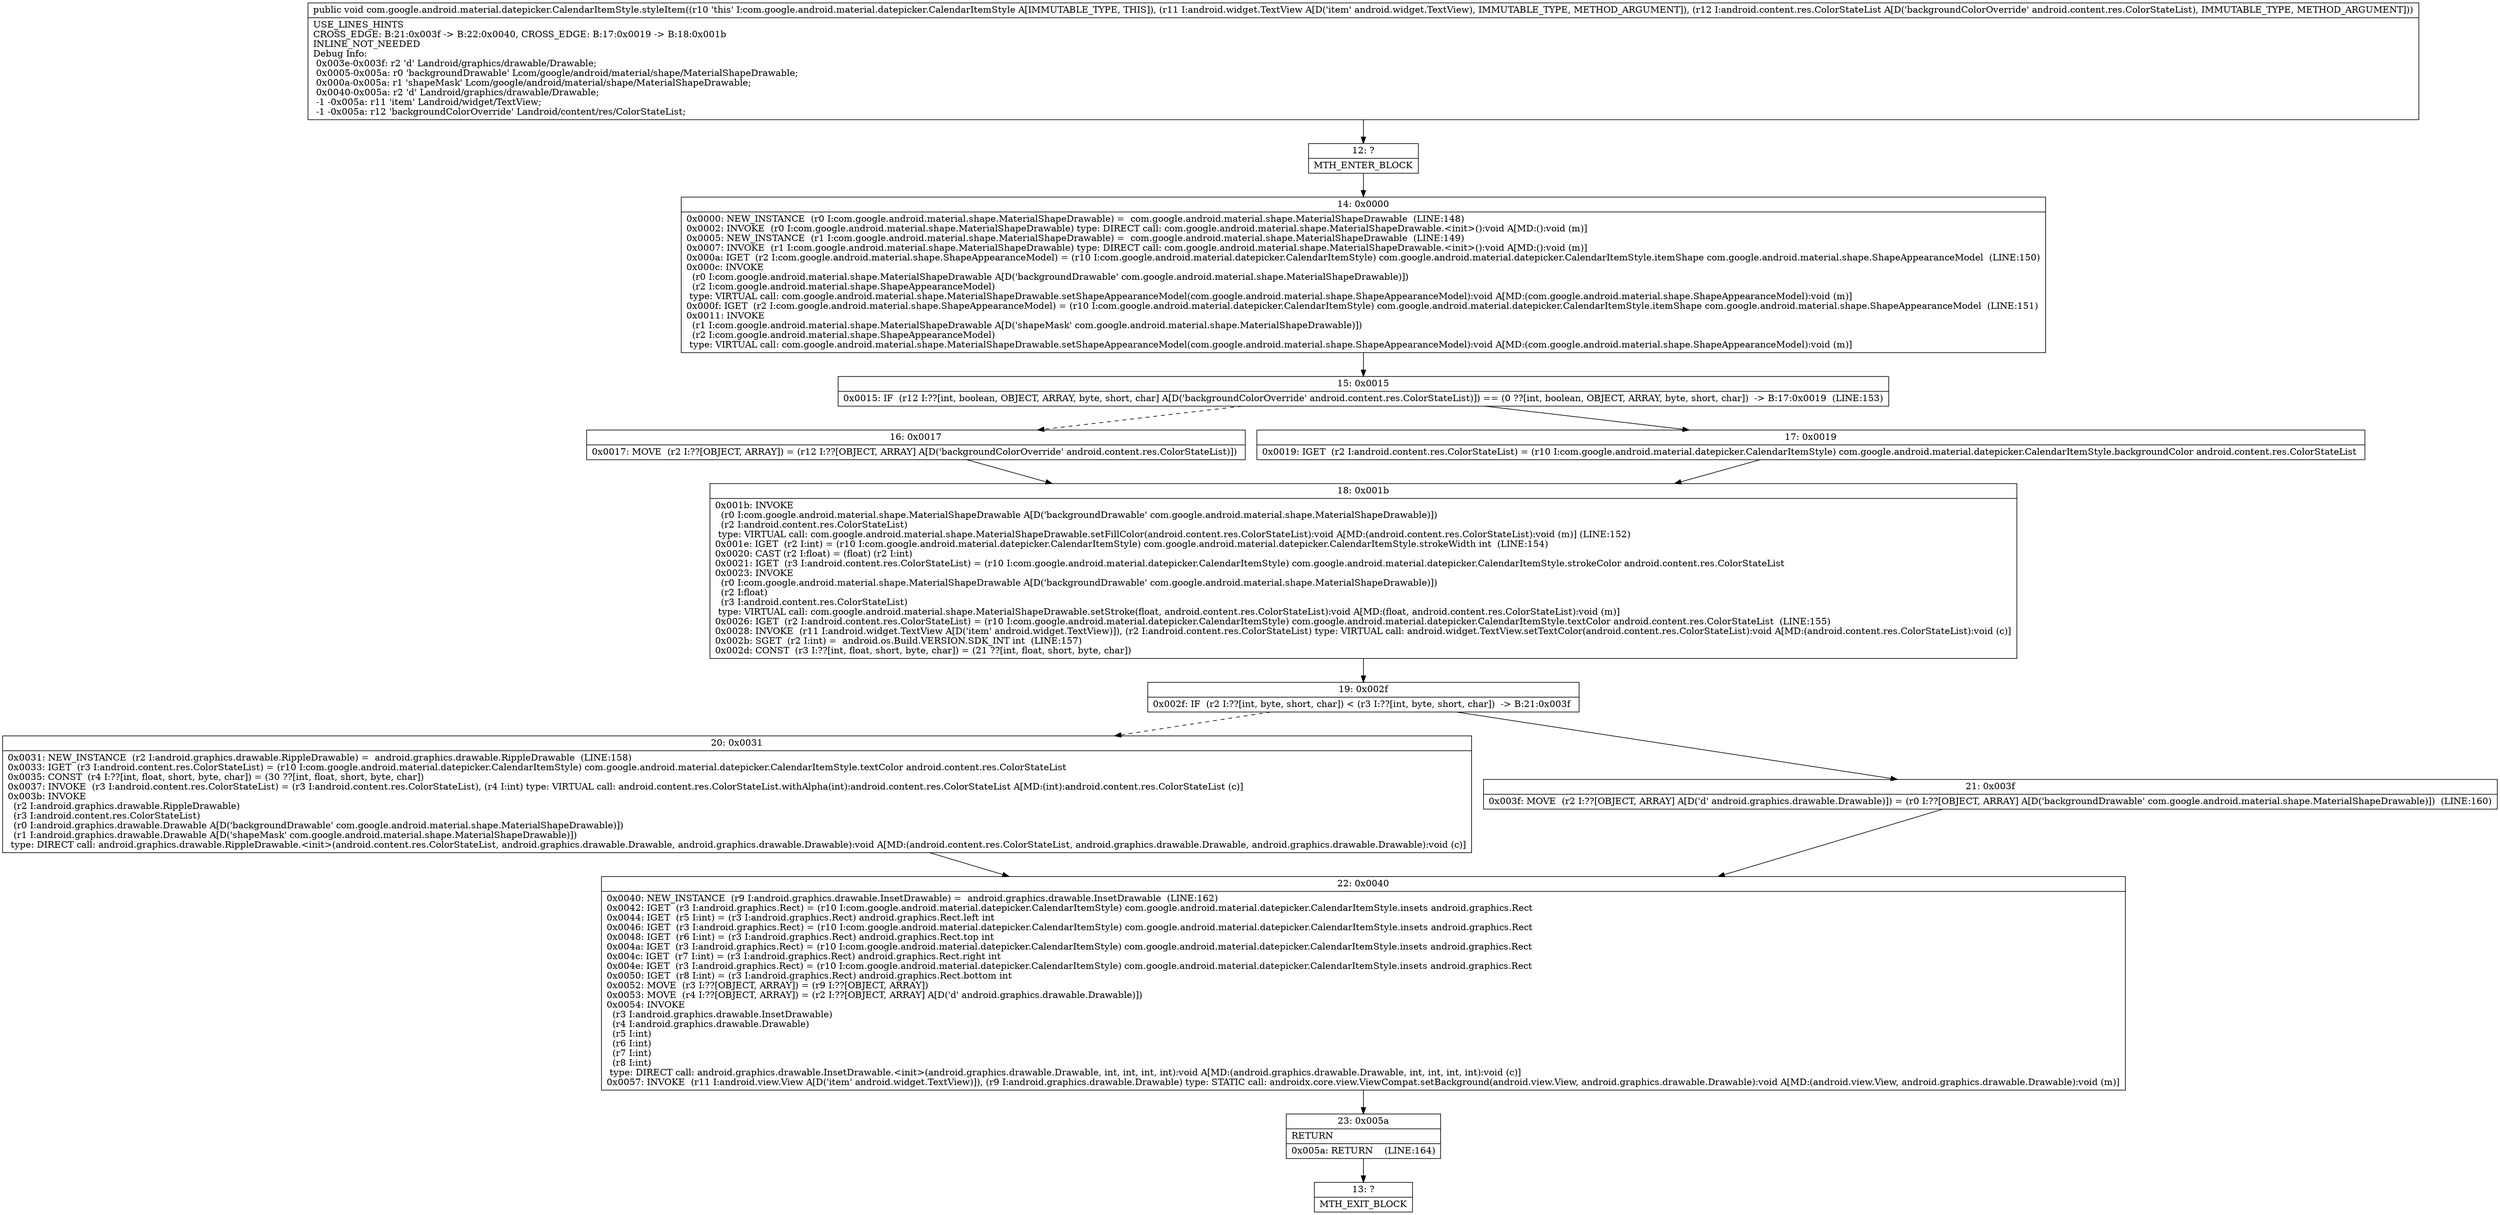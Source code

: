 digraph "CFG forcom.google.android.material.datepicker.CalendarItemStyle.styleItem(Landroid\/widget\/TextView;Landroid\/content\/res\/ColorStateList;)V" {
Node_12 [shape=record,label="{12\:\ ?|MTH_ENTER_BLOCK\l}"];
Node_14 [shape=record,label="{14\:\ 0x0000|0x0000: NEW_INSTANCE  (r0 I:com.google.android.material.shape.MaterialShapeDrawable) =  com.google.android.material.shape.MaterialShapeDrawable  (LINE:148)\l0x0002: INVOKE  (r0 I:com.google.android.material.shape.MaterialShapeDrawable) type: DIRECT call: com.google.android.material.shape.MaterialShapeDrawable.\<init\>():void A[MD:():void (m)]\l0x0005: NEW_INSTANCE  (r1 I:com.google.android.material.shape.MaterialShapeDrawable) =  com.google.android.material.shape.MaterialShapeDrawable  (LINE:149)\l0x0007: INVOKE  (r1 I:com.google.android.material.shape.MaterialShapeDrawable) type: DIRECT call: com.google.android.material.shape.MaterialShapeDrawable.\<init\>():void A[MD:():void (m)]\l0x000a: IGET  (r2 I:com.google.android.material.shape.ShapeAppearanceModel) = (r10 I:com.google.android.material.datepicker.CalendarItemStyle) com.google.android.material.datepicker.CalendarItemStyle.itemShape com.google.android.material.shape.ShapeAppearanceModel  (LINE:150)\l0x000c: INVOKE  \l  (r0 I:com.google.android.material.shape.MaterialShapeDrawable A[D('backgroundDrawable' com.google.android.material.shape.MaterialShapeDrawable)])\l  (r2 I:com.google.android.material.shape.ShapeAppearanceModel)\l type: VIRTUAL call: com.google.android.material.shape.MaterialShapeDrawable.setShapeAppearanceModel(com.google.android.material.shape.ShapeAppearanceModel):void A[MD:(com.google.android.material.shape.ShapeAppearanceModel):void (m)]\l0x000f: IGET  (r2 I:com.google.android.material.shape.ShapeAppearanceModel) = (r10 I:com.google.android.material.datepicker.CalendarItemStyle) com.google.android.material.datepicker.CalendarItemStyle.itemShape com.google.android.material.shape.ShapeAppearanceModel  (LINE:151)\l0x0011: INVOKE  \l  (r1 I:com.google.android.material.shape.MaterialShapeDrawable A[D('shapeMask' com.google.android.material.shape.MaterialShapeDrawable)])\l  (r2 I:com.google.android.material.shape.ShapeAppearanceModel)\l type: VIRTUAL call: com.google.android.material.shape.MaterialShapeDrawable.setShapeAppearanceModel(com.google.android.material.shape.ShapeAppearanceModel):void A[MD:(com.google.android.material.shape.ShapeAppearanceModel):void (m)]\l}"];
Node_15 [shape=record,label="{15\:\ 0x0015|0x0015: IF  (r12 I:??[int, boolean, OBJECT, ARRAY, byte, short, char] A[D('backgroundColorOverride' android.content.res.ColorStateList)]) == (0 ??[int, boolean, OBJECT, ARRAY, byte, short, char])  \-\> B:17:0x0019  (LINE:153)\l}"];
Node_16 [shape=record,label="{16\:\ 0x0017|0x0017: MOVE  (r2 I:??[OBJECT, ARRAY]) = (r12 I:??[OBJECT, ARRAY] A[D('backgroundColorOverride' android.content.res.ColorStateList)]) \l}"];
Node_18 [shape=record,label="{18\:\ 0x001b|0x001b: INVOKE  \l  (r0 I:com.google.android.material.shape.MaterialShapeDrawable A[D('backgroundDrawable' com.google.android.material.shape.MaterialShapeDrawable)])\l  (r2 I:android.content.res.ColorStateList)\l type: VIRTUAL call: com.google.android.material.shape.MaterialShapeDrawable.setFillColor(android.content.res.ColorStateList):void A[MD:(android.content.res.ColorStateList):void (m)] (LINE:152)\l0x001e: IGET  (r2 I:int) = (r10 I:com.google.android.material.datepicker.CalendarItemStyle) com.google.android.material.datepicker.CalendarItemStyle.strokeWidth int  (LINE:154)\l0x0020: CAST (r2 I:float) = (float) (r2 I:int) \l0x0021: IGET  (r3 I:android.content.res.ColorStateList) = (r10 I:com.google.android.material.datepicker.CalendarItemStyle) com.google.android.material.datepicker.CalendarItemStyle.strokeColor android.content.res.ColorStateList \l0x0023: INVOKE  \l  (r0 I:com.google.android.material.shape.MaterialShapeDrawable A[D('backgroundDrawable' com.google.android.material.shape.MaterialShapeDrawable)])\l  (r2 I:float)\l  (r3 I:android.content.res.ColorStateList)\l type: VIRTUAL call: com.google.android.material.shape.MaterialShapeDrawable.setStroke(float, android.content.res.ColorStateList):void A[MD:(float, android.content.res.ColorStateList):void (m)]\l0x0026: IGET  (r2 I:android.content.res.ColorStateList) = (r10 I:com.google.android.material.datepicker.CalendarItemStyle) com.google.android.material.datepicker.CalendarItemStyle.textColor android.content.res.ColorStateList  (LINE:155)\l0x0028: INVOKE  (r11 I:android.widget.TextView A[D('item' android.widget.TextView)]), (r2 I:android.content.res.ColorStateList) type: VIRTUAL call: android.widget.TextView.setTextColor(android.content.res.ColorStateList):void A[MD:(android.content.res.ColorStateList):void (c)]\l0x002b: SGET  (r2 I:int) =  android.os.Build.VERSION.SDK_INT int  (LINE:157)\l0x002d: CONST  (r3 I:??[int, float, short, byte, char]) = (21 ??[int, float, short, byte, char]) \l}"];
Node_19 [shape=record,label="{19\:\ 0x002f|0x002f: IF  (r2 I:??[int, byte, short, char]) \< (r3 I:??[int, byte, short, char])  \-\> B:21:0x003f \l}"];
Node_20 [shape=record,label="{20\:\ 0x0031|0x0031: NEW_INSTANCE  (r2 I:android.graphics.drawable.RippleDrawable) =  android.graphics.drawable.RippleDrawable  (LINE:158)\l0x0033: IGET  (r3 I:android.content.res.ColorStateList) = (r10 I:com.google.android.material.datepicker.CalendarItemStyle) com.google.android.material.datepicker.CalendarItemStyle.textColor android.content.res.ColorStateList \l0x0035: CONST  (r4 I:??[int, float, short, byte, char]) = (30 ??[int, float, short, byte, char]) \l0x0037: INVOKE  (r3 I:android.content.res.ColorStateList) = (r3 I:android.content.res.ColorStateList), (r4 I:int) type: VIRTUAL call: android.content.res.ColorStateList.withAlpha(int):android.content.res.ColorStateList A[MD:(int):android.content.res.ColorStateList (c)]\l0x003b: INVOKE  \l  (r2 I:android.graphics.drawable.RippleDrawable)\l  (r3 I:android.content.res.ColorStateList)\l  (r0 I:android.graphics.drawable.Drawable A[D('backgroundDrawable' com.google.android.material.shape.MaterialShapeDrawable)])\l  (r1 I:android.graphics.drawable.Drawable A[D('shapeMask' com.google.android.material.shape.MaterialShapeDrawable)])\l type: DIRECT call: android.graphics.drawable.RippleDrawable.\<init\>(android.content.res.ColorStateList, android.graphics.drawable.Drawable, android.graphics.drawable.Drawable):void A[MD:(android.content.res.ColorStateList, android.graphics.drawable.Drawable, android.graphics.drawable.Drawable):void (c)]\l}"];
Node_22 [shape=record,label="{22\:\ 0x0040|0x0040: NEW_INSTANCE  (r9 I:android.graphics.drawable.InsetDrawable) =  android.graphics.drawable.InsetDrawable  (LINE:162)\l0x0042: IGET  (r3 I:android.graphics.Rect) = (r10 I:com.google.android.material.datepicker.CalendarItemStyle) com.google.android.material.datepicker.CalendarItemStyle.insets android.graphics.Rect \l0x0044: IGET  (r5 I:int) = (r3 I:android.graphics.Rect) android.graphics.Rect.left int \l0x0046: IGET  (r3 I:android.graphics.Rect) = (r10 I:com.google.android.material.datepicker.CalendarItemStyle) com.google.android.material.datepicker.CalendarItemStyle.insets android.graphics.Rect \l0x0048: IGET  (r6 I:int) = (r3 I:android.graphics.Rect) android.graphics.Rect.top int \l0x004a: IGET  (r3 I:android.graphics.Rect) = (r10 I:com.google.android.material.datepicker.CalendarItemStyle) com.google.android.material.datepicker.CalendarItemStyle.insets android.graphics.Rect \l0x004c: IGET  (r7 I:int) = (r3 I:android.graphics.Rect) android.graphics.Rect.right int \l0x004e: IGET  (r3 I:android.graphics.Rect) = (r10 I:com.google.android.material.datepicker.CalendarItemStyle) com.google.android.material.datepicker.CalendarItemStyle.insets android.graphics.Rect \l0x0050: IGET  (r8 I:int) = (r3 I:android.graphics.Rect) android.graphics.Rect.bottom int \l0x0052: MOVE  (r3 I:??[OBJECT, ARRAY]) = (r9 I:??[OBJECT, ARRAY]) \l0x0053: MOVE  (r4 I:??[OBJECT, ARRAY]) = (r2 I:??[OBJECT, ARRAY] A[D('d' android.graphics.drawable.Drawable)]) \l0x0054: INVOKE  \l  (r3 I:android.graphics.drawable.InsetDrawable)\l  (r4 I:android.graphics.drawable.Drawable)\l  (r5 I:int)\l  (r6 I:int)\l  (r7 I:int)\l  (r8 I:int)\l type: DIRECT call: android.graphics.drawable.InsetDrawable.\<init\>(android.graphics.drawable.Drawable, int, int, int, int):void A[MD:(android.graphics.drawable.Drawable, int, int, int, int):void (c)]\l0x0057: INVOKE  (r11 I:android.view.View A[D('item' android.widget.TextView)]), (r9 I:android.graphics.drawable.Drawable) type: STATIC call: androidx.core.view.ViewCompat.setBackground(android.view.View, android.graphics.drawable.Drawable):void A[MD:(android.view.View, android.graphics.drawable.Drawable):void (m)]\l}"];
Node_23 [shape=record,label="{23\:\ 0x005a|RETURN\l|0x005a: RETURN    (LINE:164)\l}"];
Node_13 [shape=record,label="{13\:\ ?|MTH_EXIT_BLOCK\l}"];
Node_21 [shape=record,label="{21\:\ 0x003f|0x003f: MOVE  (r2 I:??[OBJECT, ARRAY] A[D('d' android.graphics.drawable.Drawable)]) = (r0 I:??[OBJECT, ARRAY] A[D('backgroundDrawable' com.google.android.material.shape.MaterialShapeDrawable)])  (LINE:160)\l}"];
Node_17 [shape=record,label="{17\:\ 0x0019|0x0019: IGET  (r2 I:android.content.res.ColorStateList) = (r10 I:com.google.android.material.datepicker.CalendarItemStyle) com.google.android.material.datepicker.CalendarItemStyle.backgroundColor android.content.res.ColorStateList \l}"];
MethodNode[shape=record,label="{public void com.google.android.material.datepicker.CalendarItemStyle.styleItem((r10 'this' I:com.google.android.material.datepicker.CalendarItemStyle A[IMMUTABLE_TYPE, THIS]), (r11 I:android.widget.TextView A[D('item' android.widget.TextView), IMMUTABLE_TYPE, METHOD_ARGUMENT]), (r12 I:android.content.res.ColorStateList A[D('backgroundColorOverride' android.content.res.ColorStateList), IMMUTABLE_TYPE, METHOD_ARGUMENT]))  | USE_LINES_HINTS\lCROSS_EDGE: B:21:0x003f \-\> B:22:0x0040, CROSS_EDGE: B:17:0x0019 \-\> B:18:0x001b\lINLINE_NOT_NEEDED\lDebug Info:\l  0x003e\-0x003f: r2 'd' Landroid\/graphics\/drawable\/Drawable;\l  0x0005\-0x005a: r0 'backgroundDrawable' Lcom\/google\/android\/material\/shape\/MaterialShapeDrawable;\l  0x000a\-0x005a: r1 'shapeMask' Lcom\/google\/android\/material\/shape\/MaterialShapeDrawable;\l  0x0040\-0x005a: r2 'd' Landroid\/graphics\/drawable\/Drawable;\l  \-1 \-0x005a: r11 'item' Landroid\/widget\/TextView;\l  \-1 \-0x005a: r12 'backgroundColorOverride' Landroid\/content\/res\/ColorStateList;\l}"];
MethodNode -> Node_12;Node_12 -> Node_14;
Node_14 -> Node_15;
Node_15 -> Node_16[style=dashed];
Node_15 -> Node_17;
Node_16 -> Node_18;
Node_18 -> Node_19;
Node_19 -> Node_20[style=dashed];
Node_19 -> Node_21;
Node_20 -> Node_22;
Node_22 -> Node_23;
Node_23 -> Node_13;
Node_21 -> Node_22;
Node_17 -> Node_18;
}

